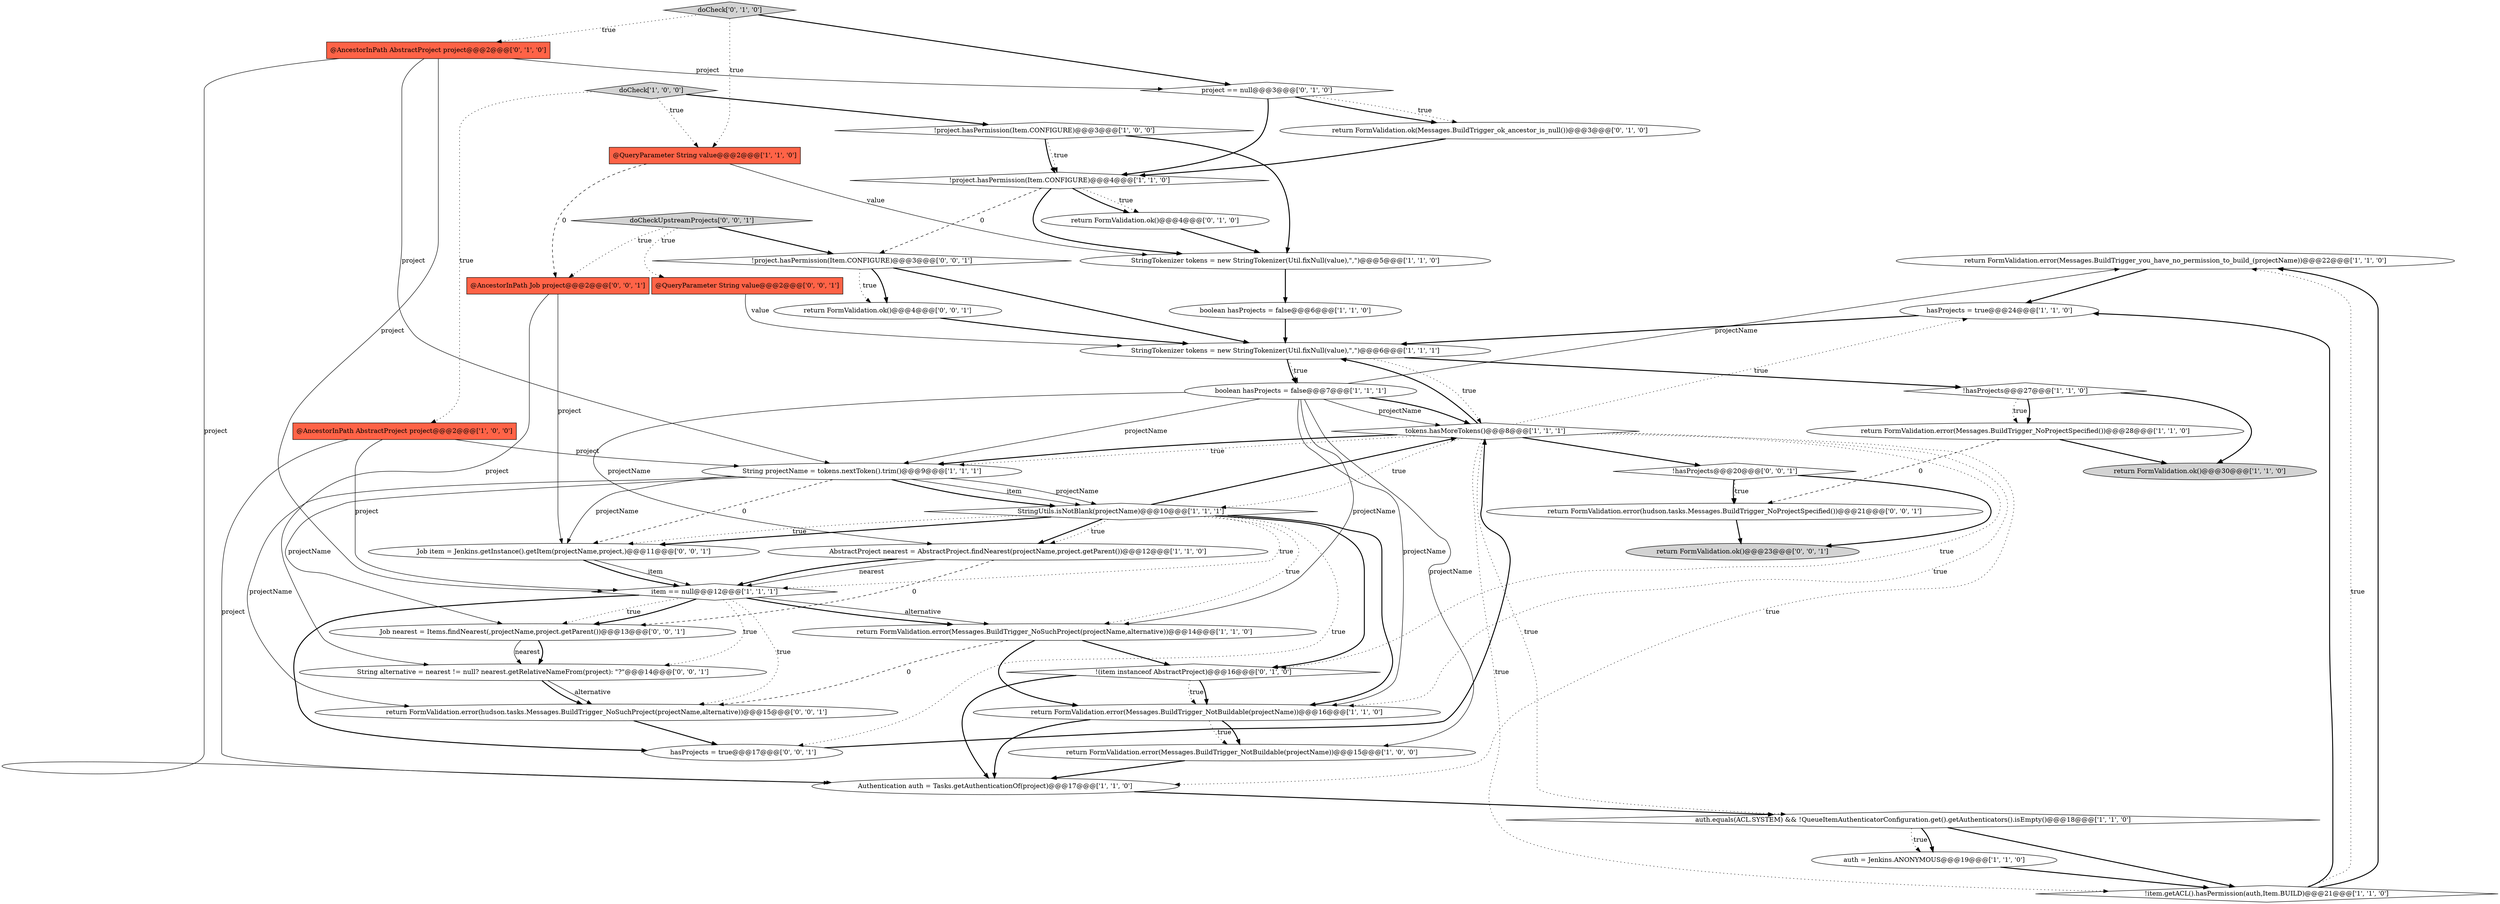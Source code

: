 digraph {
5 [style = filled, label = "return FormValidation.error(Messages.BuildTrigger_you_have_no_permission_to_build_(projectName))@@@22@@@['1', '1', '0']", fillcolor = white, shape = ellipse image = "AAA0AAABBB1BBB"];
25 [style = filled, label = "return FormValidation.ok()@@@30@@@['1', '1', '0']", fillcolor = lightgray, shape = ellipse image = "AAA0AAABBB1BBB"];
8 [style = filled, label = "item == null@@@12@@@['1', '1', '1']", fillcolor = white, shape = diamond image = "AAA0AAABBB1BBB"];
24 [style = filled, label = "boolean hasProjects = false@@@6@@@['1', '1', '0']", fillcolor = white, shape = ellipse image = "AAA0AAABBB1BBB"];
20 [style = filled, label = "tokens.hasMoreTokens()@@@8@@@['1', '1', '1']", fillcolor = white, shape = diamond image = "AAA0AAABBB1BBB"];
31 [style = filled, label = "doCheck['0', '1', '0']", fillcolor = lightgray, shape = diamond image = "AAA0AAABBB2BBB"];
9 [style = filled, label = "@QueryParameter String value@@@2@@@['1', '1', '0']", fillcolor = tomato, shape = box image = "AAA0AAABBB1BBB"];
27 [style = filled, label = "!(item instanceof AbstractProject)@@@16@@@['0', '1', '0']", fillcolor = white, shape = diamond image = "AAA0AAABBB2BBB"];
19 [style = filled, label = "doCheck['1', '0', '0']", fillcolor = lightgray, shape = diamond image = "AAA0AAABBB1BBB"];
30 [style = filled, label = "return FormValidation.ok(Messages.BuildTrigger_ok_ancestor_is_null())@@@3@@@['0', '1', '0']", fillcolor = white, shape = ellipse image = "AAA1AAABBB2BBB"];
26 [style = filled, label = "@AncestorInPath AbstractProject project@@@2@@@['0', '1', '0']", fillcolor = tomato, shape = box image = "AAA0AAABBB2BBB"];
16 [style = filled, label = "auth.equals(ACL.SYSTEM) && !QueueItemAuthenticatorConfiguration.get().getAuthenticators().isEmpty()@@@18@@@['1', '1', '0']", fillcolor = white, shape = diamond image = "AAA0AAABBB1BBB"];
28 [style = filled, label = "return FormValidation.ok()@@@4@@@['0', '1', '0']", fillcolor = white, shape = ellipse image = "AAA0AAABBB2BBB"];
12 [style = filled, label = "!hasProjects@@@27@@@['1', '1', '0']", fillcolor = white, shape = diamond image = "AAA0AAABBB1BBB"];
41 [style = filled, label = "@QueryParameter String value@@@2@@@['0', '0', '1']", fillcolor = tomato, shape = box image = "AAA0AAABBB3BBB"];
0 [style = filled, label = "!item.getACL().hasPermission(auth,Item.BUILD)@@@21@@@['1', '1', '0']", fillcolor = white, shape = diamond image = "AAA0AAABBB1BBB"];
36 [style = filled, label = "String alternative = nearest != null? nearest.getRelativeNameFrom(project): \"?\"@@@14@@@['0', '0', '1']", fillcolor = white, shape = ellipse image = "AAA0AAABBB3BBB"];
32 [style = filled, label = "Job nearest = Items.findNearest(,projectName,project.getParent())@@@13@@@['0', '0', '1']", fillcolor = white, shape = ellipse image = "AAA0AAABBB3BBB"];
40 [style = filled, label = "Job item = Jenkins.getInstance().getItem(projectName,project,)@@@11@@@['0', '0', '1']", fillcolor = white, shape = ellipse image = "AAA0AAABBB3BBB"];
37 [style = filled, label = "return FormValidation.error(hudson.tasks.Messages.BuildTrigger_NoProjectSpecified())@@@21@@@['0', '0', '1']", fillcolor = white, shape = ellipse image = "AAA0AAABBB3BBB"];
6 [style = filled, label = "return FormValidation.error(Messages.BuildTrigger_NoSuchProject(projectName,alternative))@@@14@@@['1', '1', '0']", fillcolor = white, shape = ellipse image = "AAA0AAABBB1BBB"];
3 [style = filled, label = "StringTokenizer tokens = new StringTokenizer(Util.fixNull(value),\",\")@@@5@@@['1', '1', '0']", fillcolor = white, shape = ellipse image = "AAA0AAABBB1BBB"];
44 [style = filled, label = "@AncestorInPath Job project@@@2@@@['0', '0', '1']", fillcolor = tomato, shape = box image = "AAA0AAABBB3BBB"];
34 [style = filled, label = "return FormValidation.ok()@@@4@@@['0', '0', '1']", fillcolor = white, shape = ellipse image = "AAA0AAABBB3BBB"];
15 [style = filled, label = "hasProjects = true@@@24@@@['1', '1', '0']", fillcolor = white, shape = ellipse image = "AAA0AAABBB1BBB"];
39 [style = filled, label = "return FormValidation.ok()@@@23@@@['0', '0', '1']", fillcolor = lightgray, shape = ellipse image = "AAA0AAABBB3BBB"];
4 [style = filled, label = "return FormValidation.error(Messages.BuildTrigger_NotBuildable(projectName))@@@15@@@['1', '0', '0']", fillcolor = white, shape = ellipse image = "AAA0AAABBB1BBB"];
7 [style = filled, label = "@AncestorInPath AbstractProject project@@@2@@@['1', '0', '0']", fillcolor = tomato, shape = box image = "AAA0AAABBB1BBB"];
10 [style = filled, label = "StringUtils.isNotBlank(projectName)@@@10@@@['1', '1', '1']", fillcolor = white, shape = diamond image = "AAA0AAABBB1BBB"];
1 [style = filled, label = "String projectName = tokens.nextToken().trim()@@@9@@@['1', '1', '1']", fillcolor = white, shape = ellipse image = "AAA0AAABBB1BBB"];
17 [style = filled, label = "return FormValidation.error(Messages.BuildTrigger_NoProjectSpecified())@@@28@@@['1', '1', '0']", fillcolor = white, shape = ellipse image = "AAA0AAABBB1BBB"];
29 [style = filled, label = "project == null@@@3@@@['0', '1', '0']", fillcolor = white, shape = diamond image = "AAA0AAABBB2BBB"];
11 [style = filled, label = "boolean hasProjects = false@@@7@@@['1', '1', '1']", fillcolor = white, shape = ellipse image = "AAA0AAABBB1BBB"];
2 [style = filled, label = "!project.hasPermission(Item.CONFIGURE)@@@3@@@['1', '0', '0']", fillcolor = white, shape = diamond image = "AAA0AAABBB1BBB"];
38 [style = filled, label = "doCheckUpstreamProjects['0', '0', '1']", fillcolor = lightgray, shape = diamond image = "AAA0AAABBB3BBB"];
14 [style = filled, label = "!project.hasPermission(Item.CONFIGURE)@@@4@@@['1', '1', '0']", fillcolor = white, shape = diamond image = "AAA0AAABBB1BBB"];
22 [style = filled, label = "auth = Jenkins.ANONYMOUS@@@19@@@['1', '1', '0']", fillcolor = white, shape = ellipse image = "AAA0AAABBB1BBB"];
21 [style = filled, label = "AbstractProject nearest = AbstractProject.findNearest(projectName,project.getParent())@@@12@@@['1', '1', '0']", fillcolor = white, shape = ellipse image = "AAA0AAABBB1BBB"];
43 [style = filled, label = "!hasProjects@@@20@@@['0', '0', '1']", fillcolor = white, shape = diamond image = "AAA0AAABBB3BBB"];
42 [style = filled, label = "hasProjects = true@@@17@@@['0', '0', '1']", fillcolor = white, shape = ellipse image = "AAA0AAABBB3BBB"];
35 [style = filled, label = "!project.hasPermission(Item.CONFIGURE)@@@3@@@['0', '0', '1']", fillcolor = white, shape = diamond image = "AAA0AAABBB3BBB"];
13 [style = filled, label = "StringTokenizer tokens = new StringTokenizer(Util.fixNull(value),\",\")@@@6@@@['1', '1', '1']", fillcolor = white, shape = ellipse image = "AAA0AAABBB1BBB"];
33 [style = filled, label = "return FormValidation.error(hudson.tasks.Messages.BuildTrigger_NoSuchProject(projectName,alternative))@@@15@@@['0', '0', '1']", fillcolor = white, shape = ellipse image = "AAA0AAABBB3BBB"];
23 [style = filled, label = "Authentication auth = Tasks.getAuthenticationOf(project)@@@17@@@['1', '1', '0']", fillcolor = white, shape = ellipse image = "AAA0AAABBB1BBB"];
18 [style = filled, label = "return FormValidation.error(Messages.BuildTrigger_NotBuildable(projectName))@@@16@@@['1', '1', '0']", fillcolor = white, shape = ellipse image = "AAA0AAABBB1BBB"];
11->18 [style = solid, label="projectName"];
27->18 [style = dotted, label="true"];
20->1 [style = dotted, label="true"];
12->25 [style = bold, label=""];
28->3 [style = bold, label=""];
3->24 [style = bold, label=""];
24->13 [style = bold, label=""];
10->21 [style = bold, label=""];
11->5 [style = solid, label="projectName"];
20->27 [style = dotted, label="true"];
14->3 [style = bold, label=""];
20->18 [style = dotted, label="true"];
40->8 [style = solid, label="item"];
16->0 [style = bold, label=""];
23->16 [style = bold, label=""];
7->8 [style = solid, label="project"];
20->1 [style = bold, label=""];
43->39 [style = bold, label=""];
10->18 [style = bold, label=""];
14->28 [style = bold, label=""];
20->10 [style = dotted, label="true"];
13->11 [style = bold, label=""];
13->12 [style = bold, label=""];
26->23 [style = solid, label="project"];
0->15 [style = bold, label=""];
36->33 [style = solid, label="alternative"];
14->28 [style = dotted, label="true"];
10->40 [style = bold, label=""];
15->13 [style = bold, label=""];
38->35 [style = bold, label=""];
4->23 [style = bold, label=""];
10->6 [style = dotted, label="true"];
8->36 [style = dotted, label="true"];
31->29 [style = bold, label=""];
11->4 [style = solid, label="projectName"];
8->32 [style = dotted, label="true"];
35->34 [style = bold, label=""];
8->33 [style = dotted, label="true"];
10->40 [style = dotted, label="true"];
16->22 [style = dotted, label="true"];
7->23 [style = solid, label="project"];
11->20 [style = bold, label=""];
1->10 [style = bold, label=""];
40->8 [style = bold, label=""];
8->42 [style = bold, label=""];
1->40 [style = solid, label="projectName"];
8->32 [style = bold, label=""];
9->44 [style = dashed, label="0"];
21->8 [style = bold, label=""];
35->13 [style = bold, label=""];
20->16 [style = dotted, label="true"];
2->14 [style = dotted, label="true"];
2->3 [style = bold, label=""];
6->27 [style = bold, label=""];
26->29 [style = solid, label="project"];
26->1 [style = solid, label="project"];
10->42 [style = dotted, label="true"];
42->20 [style = bold, label=""];
10->8 [style = dotted, label="true"];
31->26 [style = dotted, label="true"];
38->44 [style = dotted, label="true"];
35->34 [style = dotted, label="true"];
1->10 [style = solid, label="item"];
19->2 [style = bold, label=""];
29->14 [style = bold, label=""];
8->6 [style = solid, label="alternative"];
30->14 [style = bold, label=""];
11->6 [style = solid, label="projectName"];
10->20 [style = bold, label=""];
34->13 [style = bold, label=""];
11->20 [style = solid, label="projectName"];
6->18 [style = bold, label=""];
9->3 [style = solid, label="value"];
22->0 [style = bold, label=""];
1->33 [style = solid, label="projectName"];
1->10 [style = solid, label="projectName"];
13->11 [style = dotted, label="true"];
19->9 [style = dotted, label="true"];
8->6 [style = bold, label=""];
16->22 [style = bold, label=""];
20->0 [style = dotted, label="true"];
20->23 [style = dotted, label="true"];
14->35 [style = dashed, label="0"];
43->37 [style = dotted, label="true"];
21->32 [style = dashed, label="0"];
20->13 [style = bold, label=""];
12->17 [style = bold, label=""];
11->21 [style = solid, label="projectName"];
18->4 [style = dotted, label="true"];
17->25 [style = bold, label=""];
29->30 [style = dotted, label="true"];
36->33 [style = bold, label=""];
26->8 [style = solid, label="project"];
44->40 [style = solid, label="project"];
41->13 [style = solid, label="value"];
20->43 [style = bold, label=""];
18->23 [style = bold, label=""];
6->33 [style = dashed, label="0"];
11->1 [style = solid, label="projectName"];
29->30 [style = bold, label=""];
1->32 [style = solid, label="projectName"];
17->37 [style = dashed, label="0"];
27->23 [style = bold, label=""];
10->27 [style = bold, label=""];
43->37 [style = bold, label=""];
19->7 [style = dotted, label="true"];
5->15 [style = bold, label=""];
38->41 [style = dotted, label="true"];
0->5 [style = dotted, label="true"];
12->17 [style = dotted, label="true"];
32->36 [style = bold, label=""];
44->36 [style = solid, label="project"];
20->15 [style = dotted, label="true"];
31->9 [style = dotted, label="true"];
37->39 [style = bold, label=""];
13->20 [style = dotted, label="true"];
7->1 [style = solid, label="project"];
27->18 [style = bold, label=""];
21->8 [style = solid, label="nearest"];
10->21 [style = dotted, label="true"];
2->14 [style = bold, label=""];
0->5 [style = bold, label=""];
1->40 [style = dashed, label="0"];
18->4 [style = bold, label=""];
32->36 [style = solid, label="nearest"];
33->42 [style = bold, label=""];
}
